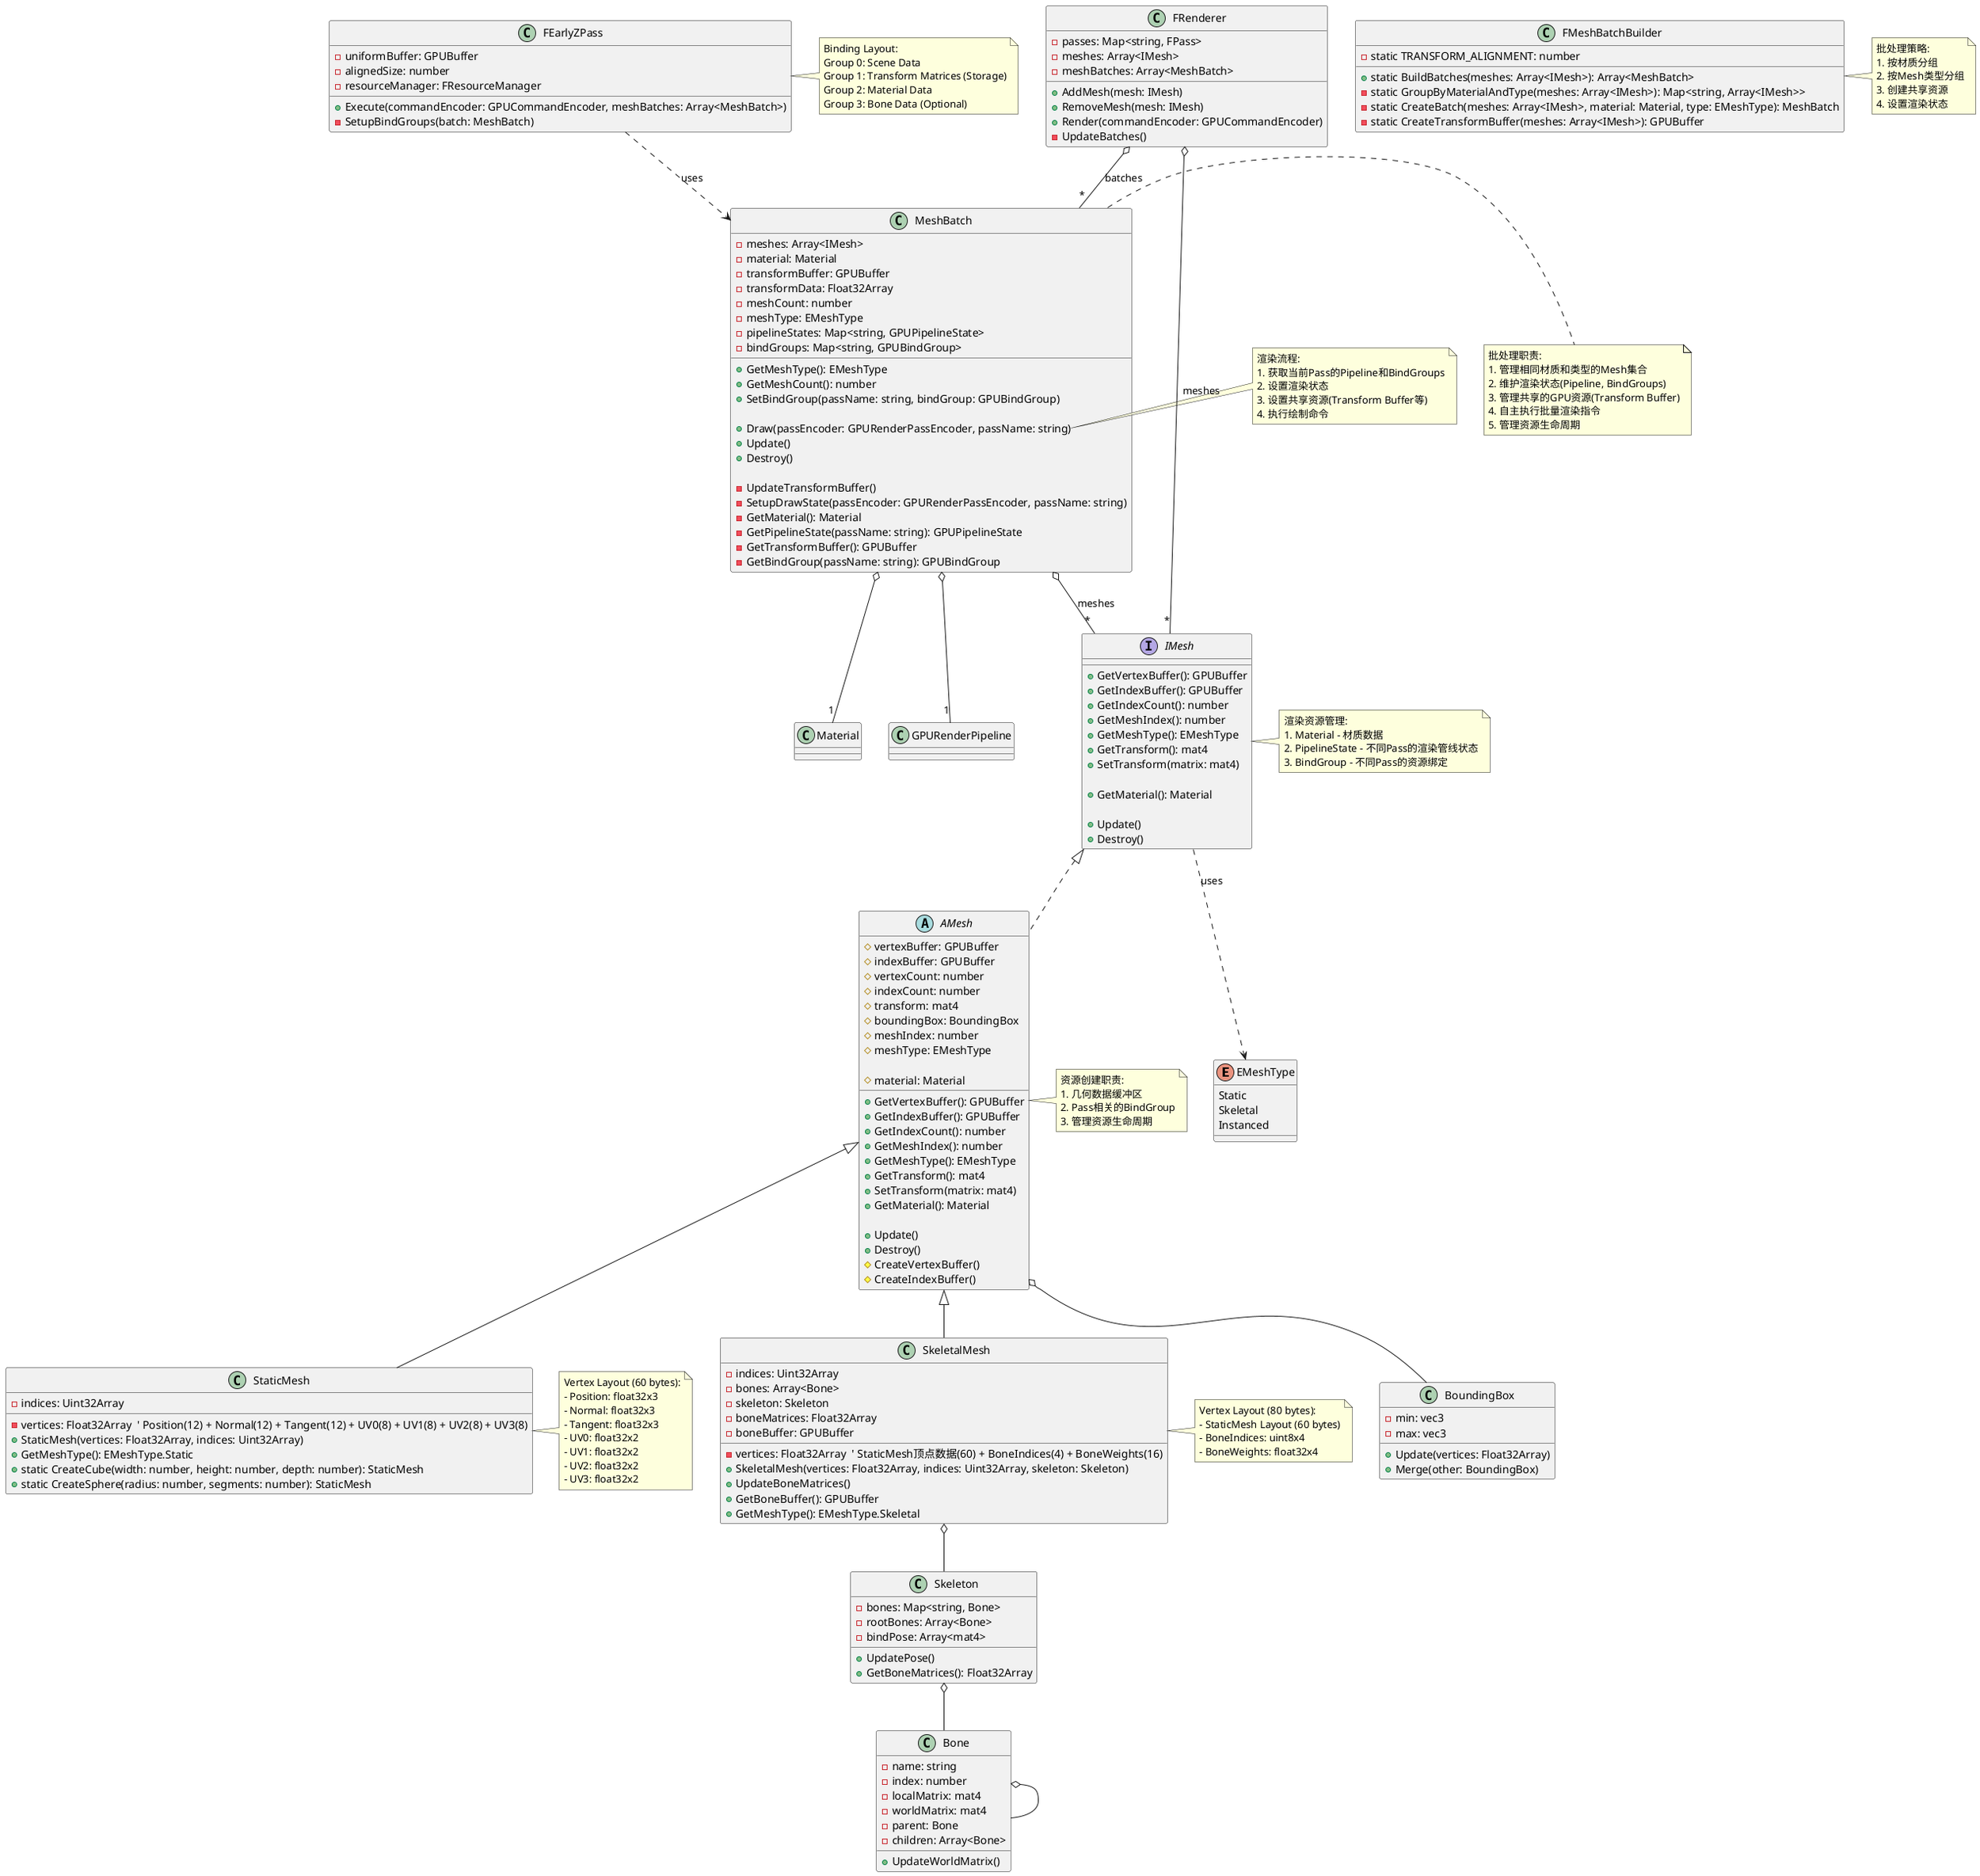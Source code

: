 @startuml Meshs

' 枚举
enum EMeshType {
    Static
    Skeletal
    Instanced
}

' 基础接口和抽象类
interface IMesh {
    ' 几何数据
    + GetVertexBuffer(): GPUBuffer
    + GetIndexBuffer(): GPUBuffer
    + GetIndexCount(): number
    + GetMeshIndex(): number
    + GetMeshType(): EMeshType
    + GetTransform(): mat4
    + SetTransform(matrix: mat4)
    
    ' 渲染资源
    + GetMaterial(): Material
    
    ' 生命周期
    + Update()
    + Destroy()
}

abstract class AMesh {
    ' 几何数据
    # vertexBuffer: GPUBuffer
    # indexBuffer: GPUBuffer
    # vertexCount: number
    # indexCount: number
    # transform: mat4
    # boundingBox: BoundingBox
    # meshIndex: number
    # meshType: EMeshType
    
    ' 渲染资源
    # material: Material
    
    + GetVertexBuffer(): GPUBuffer
    + GetIndexBuffer(): GPUBuffer
    + GetIndexCount(): number
    + GetMeshIndex(): number
    + GetMeshType(): EMeshType
    + GetTransform(): mat4
    + SetTransform(matrix: mat4)
    + GetMaterial(): Material
    
    + Update()
    + Destroy()
    # CreateVertexBuffer()
    # CreateIndexBuffer()
}

' 具体Mesh类
class StaticMesh {
    - vertices: Float32Array  ' Position(12) + Normal(12) + Tangent(12) + UV0(8) + UV1(8) + UV2(8) + UV3(8)
    - indices: Uint32Array
    + StaticMesh(vertices: Float32Array, indices: Uint32Array)
    + GetMeshType(): EMeshType.Static
    + static CreateCube(width: number, height: number, depth: number): StaticMesh
    + static CreateSphere(radius: number, segments: number): StaticMesh
}

class SkeletalMesh {
    - vertices: Float32Array  ' StaticMesh顶点数据(60) + BoneIndices(4) + BoneWeights(16)
    - indices: Uint32Array
    - bones: Array<Bone>
    - skeleton: Skeleton
    - boneMatrices: Float32Array
    - boneBuffer: GPUBuffer
    + SkeletalMesh(vertices: Float32Array, indices: Uint32Array, skeleton: Skeleton)
    + UpdateBoneMatrices()
    + GetBoneBuffer(): GPUBuffer
    + GetMeshType(): EMeshType.Skeletal
}

' 批处理相关类
class MeshBatch {
    - meshes: Array<IMesh>
    - material: Material
    - transformBuffer: GPUBuffer
    - transformData: Float32Array
    - meshCount: number
    - meshType: EMeshType
    - pipelineStates: Map<string, GPUPipelineState>
    - bindGroups: Map<string, GPUBindGroup>
    
    ' 只保留必要的公共接口
    + GetMeshType(): EMeshType
    + GetMeshCount(): number
    + SetBindGroup(passName: string, bindGroup: GPUBindGroup)
    
    ' 渲染相关
    + Draw(passEncoder: GPURenderPassEncoder, passName: string)
    + Update()
    + Destroy()
    
    ' 私有方法
    - UpdateTransformBuffer()
    - SetupDrawState(passEncoder: GPURenderPassEncoder, passName: string)
    - GetMaterial(): Material
    - GetPipelineState(passName: string): GPUPipelineState
    - GetTransformBuffer(): GPUBuffer
    - GetBindGroup(passName: string): GPUBindGroup
}

class FMeshBatchBuilder {
    - static TRANSFORM_ALIGNMENT: number
    + static BuildBatches(meshes: Array<IMesh>): Array<MeshBatch>
    - static GroupByMaterialAndType(meshes: Array<IMesh>): Map<string, Array<IMesh>>
    - static CreateBatch(meshes: Array<IMesh>, material: Material, type: EMeshType): MeshBatch
    - static CreateTransformBuffer(meshes: Array<IMesh>): GPUBuffer
}

' 渲染器相关类
class FRenderer {
    - passes: Map<string, FPass>
    - meshes: Array<IMesh>
    - meshBatches: Array<MeshBatch>
    + AddMesh(mesh: IMesh)
    + RemoveMesh(mesh: IMesh)
    + Render(commandEncoder: GPUCommandEncoder)
    - UpdateBatches()
}

' 渲染相关类
class FEarlyZPass {
    - uniformBuffer: GPUBuffer
    - alignedSize: number
    - resourceManager: FResourceManager
    + Execute(commandEncoder: GPUCommandEncoder, meshBatches: Array<MeshBatch>)
    - SetupBindGroups(batch: MeshBatch)
}

' 辅助类
class Bone {
    - name: string
    - index: number
    - localMatrix: mat4
    - worldMatrix: mat4
    - parent: Bone
    - children: Array<Bone>
    + UpdateWorldMatrix()
}

class Skeleton {
    - bones: Map<string, Bone>
    - rootBones: Array<Bone>
    - bindPose: Array<mat4>
    + UpdatePose()
    + GetBoneMatrices(): Float32Array
}

class BoundingBox {
    - min: vec3
    - max: vec3
    + Update(vertices: Float32Array)
    + Merge(other: BoundingBox)
}

' 关系定义
IMesh <|.. AMesh
AMesh <|-- StaticMesh
AMesh <|-- SkeletalMesh

SkeletalMesh o-- Skeleton
Skeleton o-- Bone
Bone o-- Bone

AMesh o-- BoundingBox
MeshBatch o-- "*" IMesh: meshes
MeshBatch o-- "1" Material
MeshBatch o-- "1" GPURenderPipeline

FRenderer o-- "*" IMesh: meshes
FRenderer o-- "*" MeshBatch: batches
FEarlyZPass ..> MeshBatch: uses
IMesh ..> EMeshType: uses

note right of StaticMesh
  Vertex Layout (60 bytes):
  - Position: float32x3
  - Normal: float32x3
  - Tangent: float32x3
  - UV0: float32x2
  - UV1: float32x2
  - UV2: float32x2
  - UV3: float32x2
end note

note right of SkeletalMesh
  Vertex Layout (80 bytes):
  - StaticMesh Layout (60 bytes)
  - BoneIndices: uint8x4
  - BoneWeights: float32x4
end note

note right of MeshBatch
  批处理职责:
  1. 管理相同材质和类型的Mesh集合
  2. 维护渲染状态(Pipeline, BindGroups)
  3. 管理共享的GPU资源(Transform Buffer)
  4. 自主执行批量渲染指令
  5. 管理资源生命周期
end note

note right of MeshBatch::Draw
  渲染流程:
  1. 获取当前Pass的Pipeline和BindGroups
  2. 设置渲染状态
  3. 设置共享资源(Transform Buffer等)
  4. 执行绘制命令
end note

note right of FMeshBatchBuilder
  批处理策略:
  1. 按材质分组
  2. 按Mesh类型分组
  3. 创建共享资源
  4. 设置渲染状态
end note

note right of FEarlyZPass
  Binding Layout:
  Group 0: Scene Data
  Group 1: Transform Matrices (Storage)
  Group 2: Material Data
  Group 3: Bone Data (Optional)
end note

note right of IMesh
  渲染资源管理:
  1. Material - 材质数据
  2. PipelineState - 不同Pass的渲染管线状态
  3. BindGroup - 不同Pass的资源绑定
end note

note right of AMesh
  资源创建职责:
  1. 几何数据缓冲区
  2. Pass相关的BindGroup
  3. 管理资源生命周期
end note

@enduml
